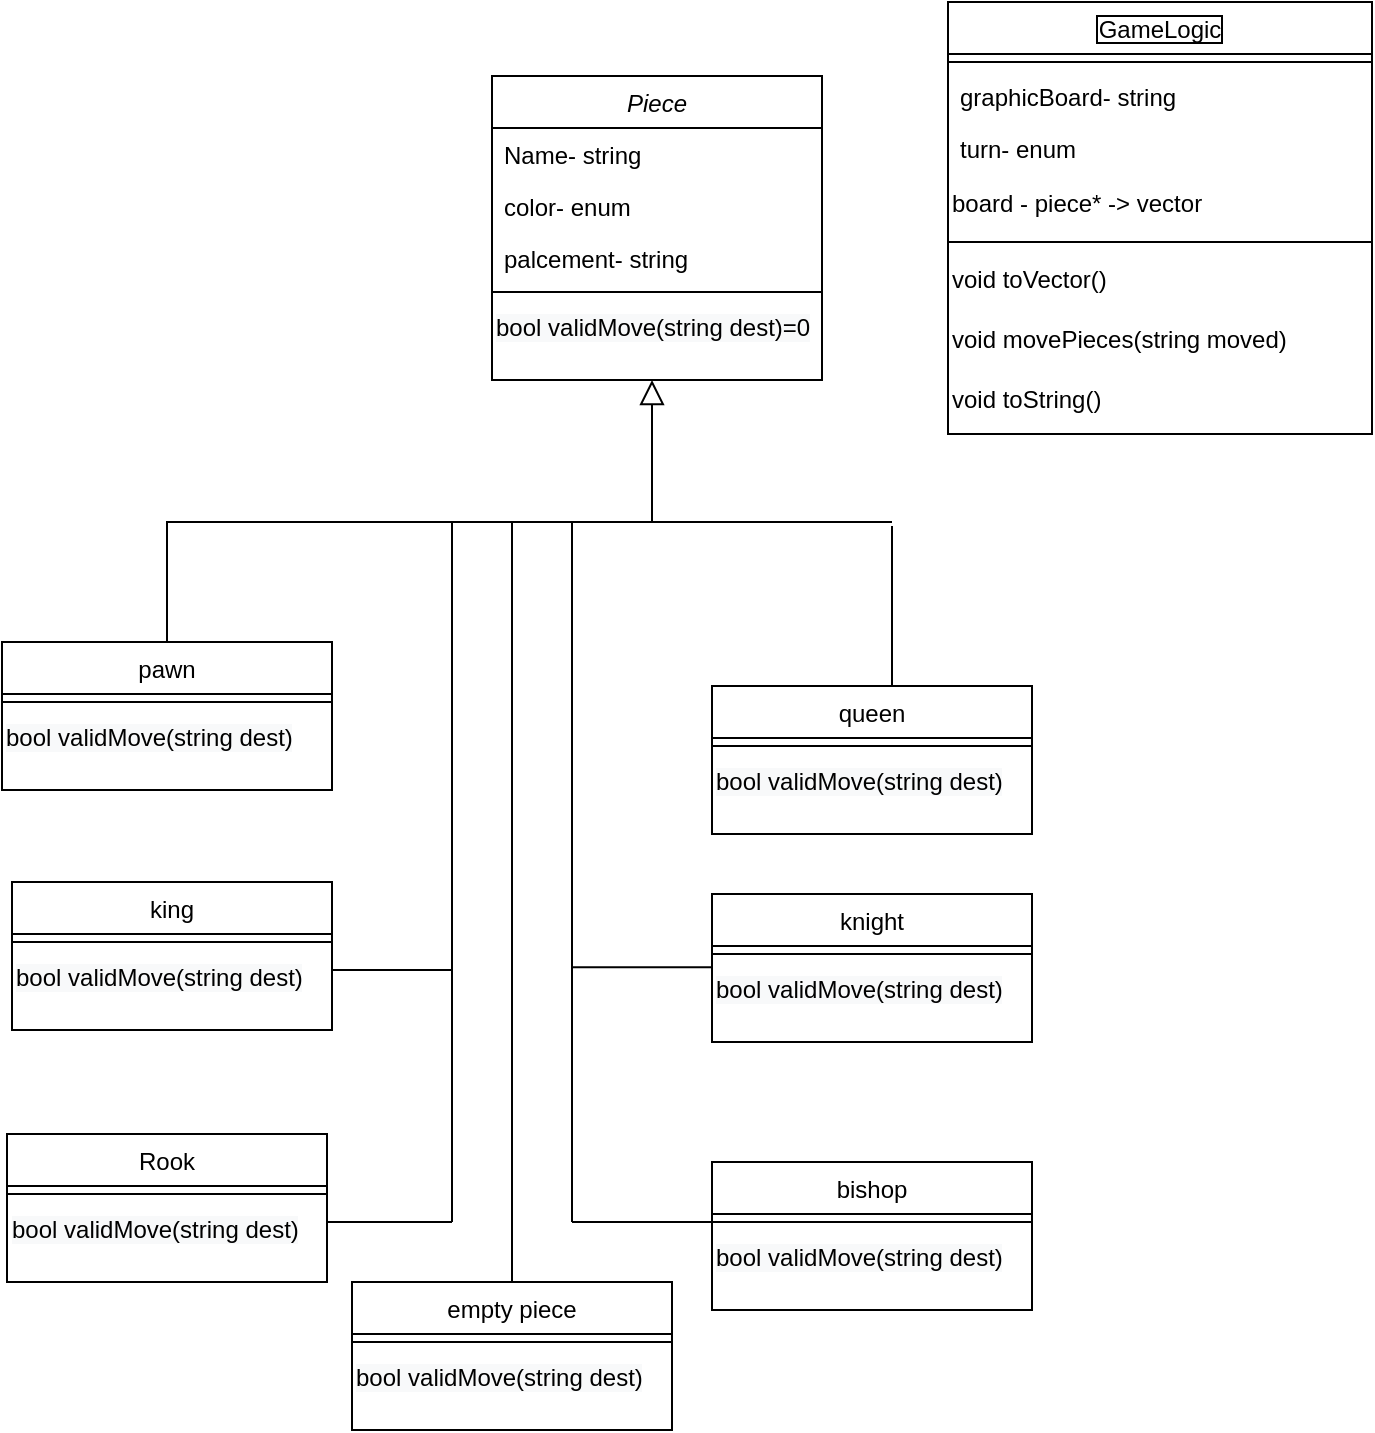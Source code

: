 <mxfile version="20.6.2" type="device"><diagram id="C5RBs43oDa-KdzZeNtuy" name="Page-1"><mxGraphModel dx="1038" dy="579" grid="1" gridSize="10" guides="1" tooltips="1" connect="1" arrows="1" fold="1" page="1" pageScale="1" pageWidth="827" pageHeight="1169" math="0" shadow="0"><root><mxCell id="WIyWlLk6GJQsqaUBKTNV-0"/><mxCell id="WIyWlLk6GJQsqaUBKTNV-1" parent="WIyWlLk6GJQsqaUBKTNV-0"/><mxCell id="zkfFHV4jXpPFQw0GAbJ--0" value="Piece" style="swimlane;fontStyle=2;align=center;verticalAlign=top;childLayout=stackLayout;horizontal=1;startSize=26;horizontalStack=0;resizeParent=1;resizeLast=0;collapsible=1;marginBottom=0;rounded=0;shadow=0;strokeWidth=1;" parent="WIyWlLk6GJQsqaUBKTNV-1" vertex="1"><mxGeometry x="280" y="77" width="165" height="152" as="geometry"><mxRectangle x="230" y="140" width="160" height="26" as="alternateBounds"/></mxGeometry></mxCell><mxCell id="zkfFHV4jXpPFQw0GAbJ--1" value="Name- string" style="text;align=left;verticalAlign=top;spacingLeft=4;spacingRight=4;overflow=hidden;rotatable=0;points=[[0,0.5],[1,0.5]];portConstraint=eastwest;" parent="zkfFHV4jXpPFQw0GAbJ--0" vertex="1"><mxGeometry y="26" width="165" height="26" as="geometry"/></mxCell><mxCell id="zkfFHV4jXpPFQw0GAbJ--2" value="color- enum" style="text;align=left;verticalAlign=top;spacingLeft=4;spacingRight=4;overflow=hidden;rotatable=0;points=[[0,0.5],[1,0.5]];portConstraint=eastwest;rounded=0;shadow=0;html=0;" parent="zkfFHV4jXpPFQw0GAbJ--0" vertex="1"><mxGeometry y="52" width="165" height="26" as="geometry"/></mxCell><mxCell id="zkfFHV4jXpPFQw0GAbJ--3" value="palcement- string" style="text;align=left;verticalAlign=top;spacingLeft=4;spacingRight=4;overflow=hidden;rotatable=0;points=[[0,0.5],[1,0.5]];portConstraint=eastwest;rounded=0;shadow=0;html=0;" parent="zkfFHV4jXpPFQw0GAbJ--0" vertex="1"><mxGeometry y="78" width="165" height="26" as="geometry"/></mxCell><mxCell id="zkfFHV4jXpPFQw0GAbJ--4" value="" style="line;html=1;strokeWidth=1;align=left;verticalAlign=middle;spacingTop=-1;spacingLeft=3;spacingRight=3;rotatable=0;labelPosition=right;points=[];portConstraint=eastwest;" parent="zkfFHV4jXpPFQw0GAbJ--0" vertex="1"><mxGeometry y="104" width="165" height="8" as="geometry"/></mxCell><mxCell id="6BPNUDuKYOSZ4VYUixkE-88" value="&lt;span style=&quot;color: rgb(0, 0, 0); font-family: Helvetica; font-size: 12px; font-style: normal; font-variant-ligatures: normal; font-variant-caps: normal; font-weight: 400; letter-spacing: normal; orphans: 2; text-align: center; text-indent: 0px; text-transform: none; widows: 2; word-spacing: 0px; -webkit-text-stroke-width: 0px; background-color: rgb(248, 249, 250); text-decoration-thickness: initial; text-decoration-style: initial; text-decoration-color: initial; float: none; display: inline !important;&quot;&gt;bool validMove(string dest)=0&lt;/span&gt;" style="text;whiteSpace=wrap;html=1;" parent="zkfFHV4jXpPFQw0GAbJ--0" vertex="1"><mxGeometry y="112" width="165" height="40" as="geometry"/></mxCell><mxCell id="zkfFHV4jXpPFQw0GAbJ--6" value="pawn" style="swimlane;fontStyle=0;align=center;verticalAlign=top;childLayout=stackLayout;horizontal=1;startSize=26;horizontalStack=0;resizeParent=1;resizeLast=0;collapsible=1;marginBottom=0;rounded=0;shadow=0;strokeWidth=1;" parent="WIyWlLk6GJQsqaUBKTNV-1" vertex="1"><mxGeometry x="35" y="360" width="165" height="74" as="geometry"><mxRectangle x="130" y="380" width="160" height="26" as="alternateBounds"/></mxGeometry></mxCell><mxCell id="zkfFHV4jXpPFQw0GAbJ--9" value="" style="line;html=1;strokeWidth=1;align=left;verticalAlign=middle;spacingTop=-1;spacingLeft=3;spacingRight=3;rotatable=0;labelPosition=right;points=[];portConstraint=eastwest;" parent="zkfFHV4jXpPFQw0GAbJ--6" vertex="1"><mxGeometry y="26" width="165" height="8" as="geometry"/></mxCell><mxCell id="6BPNUDuKYOSZ4VYUixkE-26" value="&lt;span style=&quot;color: rgb(0, 0, 0); font-family: Helvetica; font-size: 12px; font-style: normal; font-variant-ligatures: normal; font-variant-caps: normal; font-weight: 400; letter-spacing: normal; orphans: 2; text-align: center; text-indent: 0px; text-transform: none; widows: 2; word-spacing: 0px; -webkit-text-stroke-width: 0px; background-color: rgb(248, 249, 250); text-decoration-thickness: initial; text-decoration-style: initial; text-decoration-color: initial; float: none; display: inline !important;&quot;&gt;bool validMove(string dest)&lt;/span&gt;" style="text;whiteSpace=wrap;html=1;" parent="zkfFHV4jXpPFQw0GAbJ--6" vertex="1"><mxGeometry y="34" width="165" height="40" as="geometry"/></mxCell><mxCell id="zkfFHV4jXpPFQw0GAbJ--12" value="" style="endArrow=block;endSize=10;endFill=0;shadow=0;strokeWidth=1;rounded=0;edgeStyle=elbowEdgeStyle;elbow=vertical;" parent="WIyWlLk6GJQsqaUBKTNV-1" source="zkfFHV4jXpPFQw0GAbJ--6" target="zkfFHV4jXpPFQw0GAbJ--0" edge="1"><mxGeometry width="160" relative="1" as="geometry"><mxPoint x="200" y="203" as="sourcePoint"/><mxPoint x="200" y="203" as="targetPoint"/><Array as="points"><mxPoint x="360" y="300"/></Array></mxGeometry></mxCell><mxCell id="zkfFHV4jXpPFQw0GAbJ--13" value="bishop" style="swimlane;fontStyle=0;align=center;verticalAlign=top;childLayout=stackLayout;horizontal=1;startSize=26;horizontalStack=0;resizeParent=1;resizeLast=0;collapsible=1;marginBottom=0;rounded=0;shadow=0;strokeWidth=1;" parent="WIyWlLk6GJQsqaUBKTNV-1" vertex="1"><mxGeometry x="390" y="620" width="160" height="74" as="geometry"><mxRectangle x="340" y="380" width="170" height="26" as="alternateBounds"/></mxGeometry></mxCell><mxCell id="zkfFHV4jXpPFQw0GAbJ--15" value="" style="line;html=1;strokeWidth=1;align=left;verticalAlign=middle;spacingTop=-1;spacingLeft=3;spacingRight=3;rotatable=0;labelPosition=right;points=[];portConstraint=eastwest;" parent="zkfFHV4jXpPFQw0GAbJ--13" vertex="1"><mxGeometry y="26" width="160" height="8" as="geometry"/></mxCell><mxCell id="6BPNUDuKYOSZ4VYUixkE-84" value="&lt;span style=&quot;color: rgb(0, 0, 0); font-family: Helvetica; font-size: 12px; font-style: normal; font-variant-ligatures: normal; font-variant-caps: normal; font-weight: 400; letter-spacing: normal; orphans: 2; text-align: center; text-indent: 0px; text-transform: none; widows: 2; word-spacing: 0px; -webkit-text-stroke-width: 0px; background-color: rgb(248, 249, 250); text-decoration-thickness: initial; text-decoration-style: initial; text-decoration-color: initial; float: none; display: inline !important;&quot;&gt;bool validMove(string dest)&lt;/span&gt;" style="text;whiteSpace=wrap;html=1;" parent="zkfFHV4jXpPFQw0GAbJ--13" vertex="1"><mxGeometry y="34" width="160" height="40" as="geometry"/></mxCell><mxCell id="zkfFHV4jXpPFQw0GAbJ--17" value="GameLogic" style="swimlane;fontStyle=0;align=center;verticalAlign=top;childLayout=stackLayout;horizontal=1;startSize=26;horizontalStack=0;resizeParent=1;resizeLast=0;collapsible=1;marginBottom=0;rounded=0;shadow=0;strokeWidth=1;labelBorderColor=default;" parent="WIyWlLk6GJQsqaUBKTNV-1" vertex="1"><mxGeometry x="508" y="40" width="212" height="216" as="geometry"><mxRectangle x="550" y="140" width="160" height="26" as="alternateBounds"/></mxGeometry></mxCell><mxCell id="zkfFHV4jXpPFQw0GAbJ--23" value="" style="line;html=1;strokeWidth=1;align=left;verticalAlign=middle;spacingTop=-1;spacingLeft=3;spacingRight=3;rotatable=0;labelPosition=right;points=[];portConstraint=eastwest;" parent="zkfFHV4jXpPFQw0GAbJ--17" vertex="1"><mxGeometry y="26" width="212" height="8" as="geometry"/></mxCell><mxCell id="zkfFHV4jXpPFQw0GAbJ--24" value="graphicBoard- string" style="text;align=left;verticalAlign=top;spacingLeft=4;spacingRight=4;overflow=hidden;rotatable=0;points=[[0,0.5],[1,0.5]];portConstraint=eastwest;" parent="zkfFHV4jXpPFQw0GAbJ--17" vertex="1"><mxGeometry y="34" width="212" height="26" as="geometry"/></mxCell><mxCell id="zkfFHV4jXpPFQw0GAbJ--25" value="turn- enum" style="text;align=left;verticalAlign=top;spacingLeft=4;spacingRight=4;overflow=hidden;rotatable=0;points=[[0,0.5],[1,0.5]];portConstraint=eastwest;" parent="zkfFHV4jXpPFQw0GAbJ--17" vertex="1"><mxGeometry y="60" width="212" height="26" as="geometry"/></mxCell><mxCell id="6BPNUDuKYOSZ4VYUixkE-71" value="board - piece* -&amp;gt;&amp;nbsp;vector" style="text;html=1;align=left;verticalAlign=middle;resizable=0;points=[];autosize=1;strokeColor=none;fillColor=none;" parent="zkfFHV4jXpPFQw0GAbJ--17" vertex="1"><mxGeometry y="86" width="212" height="30" as="geometry"/></mxCell><mxCell id="6BPNUDuKYOSZ4VYUixkE-73" value="" style="line;html=1;strokeWidth=1;align=left;verticalAlign=middle;spacingTop=-1;spacingLeft=3;spacingRight=3;rotatable=0;labelPosition=right;points=[];portConstraint=eastwest;" parent="zkfFHV4jXpPFQw0GAbJ--17" vertex="1"><mxGeometry y="116" width="212" height="8" as="geometry"/></mxCell><mxCell id="6BPNUDuKYOSZ4VYUixkE-74" value="void toVector()" style="text;html=1;align=left;verticalAlign=middle;resizable=0;points=[];autosize=1;strokeColor=none;fillColor=none;" parent="zkfFHV4jXpPFQw0GAbJ--17" vertex="1"><mxGeometry y="124" width="212" height="30" as="geometry"/></mxCell><mxCell id="6BPNUDuKYOSZ4VYUixkE-75" value="void movePieces(string moved)" style="text;html=1;align=left;verticalAlign=middle;resizable=0;points=[];autosize=1;strokeColor=none;fillColor=none;" parent="zkfFHV4jXpPFQw0GAbJ--17" vertex="1"><mxGeometry y="154" width="212" height="30" as="geometry"/></mxCell><mxCell id="6BPNUDuKYOSZ4VYUixkE-81" value="void toString()" style="text;html=1;align=left;verticalAlign=middle;resizable=0;points=[];autosize=1;strokeColor=none;fillColor=none;" parent="zkfFHV4jXpPFQw0GAbJ--17" vertex="1"><mxGeometry y="184" width="212" height="30" as="geometry"/></mxCell><mxCell id="6BPNUDuKYOSZ4VYUixkE-1" value="king" style="swimlane;fontStyle=0;align=center;verticalAlign=top;childLayout=stackLayout;horizontal=1;startSize=26;horizontalStack=0;resizeParent=1;resizeLast=0;collapsible=1;marginBottom=0;rounded=0;shadow=0;strokeWidth=1;" parent="WIyWlLk6GJQsqaUBKTNV-1" vertex="1"><mxGeometry x="40" y="480" width="160" height="74" as="geometry"><mxRectangle x="340" y="380" width="170" height="26" as="alternateBounds"/></mxGeometry></mxCell><mxCell id="6BPNUDuKYOSZ4VYUixkE-2" value="" style="line;html=1;strokeWidth=1;align=left;verticalAlign=middle;spacingTop=-1;spacingLeft=3;spacingRight=3;rotatable=0;labelPosition=right;points=[];portConstraint=eastwest;" parent="6BPNUDuKYOSZ4VYUixkE-1" vertex="1"><mxGeometry y="26" width="160" height="8" as="geometry"/></mxCell><mxCell id="6BPNUDuKYOSZ4VYUixkE-82" value="&lt;span style=&quot;color: rgb(0, 0, 0); font-family: Helvetica; font-size: 12px; font-style: normal; font-variant-ligatures: normal; font-variant-caps: normal; font-weight: 400; letter-spacing: normal; orphans: 2; text-align: center; text-indent: 0px; text-transform: none; widows: 2; word-spacing: 0px; -webkit-text-stroke-width: 0px; background-color: rgb(248, 249, 250); text-decoration-thickness: initial; text-decoration-style: initial; text-decoration-color: initial; float: none; display: inline !important;&quot;&gt;bool validMove(string dest)&lt;/span&gt;" style="text;whiteSpace=wrap;html=1;" parent="6BPNUDuKYOSZ4VYUixkE-1" vertex="1"><mxGeometry y="34" width="160" height="40" as="geometry"/></mxCell><mxCell id="6BPNUDuKYOSZ4VYUixkE-4" value="knight" style="swimlane;fontStyle=0;align=center;verticalAlign=top;childLayout=stackLayout;horizontal=1;startSize=26;horizontalStack=0;resizeParent=1;resizeLast=0;collapsible=1;marginBottom=0;rounded=0;shadow=0;strokeWidth=1;" parent="WIyWlLk6GJQsqaUBKTNV-1" vertex="1"><mxGeometry x="390" y="486" width="160" height="74" as="geometry"><mxRectangle x="340" y="380" width="170" height="26" as="alternateBounds"/></mxGeometry></mxCell><mxCell id="6BPNUDuKYOSZ4VYUixkE-5" value="" style="line;html=1;strokeWidth=1;align=left;verticalAlign=middle;spacingTop=-1;spacingLeft=3;spacingRight=3;rotatable=0;labelPosition=right;points=[];portConstraint=eastwest;" parent="6BPNUDuKYOSZ4VYUixkE-4" vertex="1"><mxGeometry y="26" width="160" height="8" as="geometry"/></mxCell><mxCell id="6BPNUDuKYOSZ4VYUixkE-85" value="&lt;span style=&quot;color: rgb(0, 0, 0); font-family: Helvetica; font-size: 12px; font-style: normal; font-variant-ligatures: normal; font-variant-caps: normal; font-weight: 400; letter-spacing: normal; orphans: 2; text-align: center; text-indent: 0px; text-transform: none; widows: 2; word-spacing: 0px; -webkit-text-stroke-width: 0px; background-color: rgb(248, 249, 250); text-decoration-thickness: initial; text-decoration-style: initial; text-decoration-color: initial; float: none; display: inline !important;&quot;&gt;bool validMove(string dest)&lt;/span&gt;" style="text;whiteSpace=wrap;html=1;" parent="6BPNUDuKYOSZ4VYUixkE-4" vertex="1"><mxGeometry y="34" width="160" height="40" as="geometry"/></mxCell><mxCell id="6BPNUDuKYOSZ4VYUixkE-6" value="queen" style="swimlane;fontStyle=0;align=center;verticalAlign=top;childLayout=stackLayout;horizontal=1;startSize=26;horizontalStack=0;resizeParent=1;resizeLast=0;collapsible=1;marginBottom=0;rounded=0;shadow=0;strokeWidth=1;" parent="WIyWlLk6GJQsqaUBKTNV-1" vertex="1"><mxGeometry x="390" y="382" width="160" height="74" as="geometry"><mxRectangle x="340" y="380" width="170" height="26" as="alternateBounds"/></mxGeometry></mxCell><mxCell id="6BPNUDuKYOSZ4VYUixkE-7" value="" style="line;html=1;strokeWidth=1;align=left;verticalAlign=middle;spacingTop=-1;spacingLeft=3;spacingRight=3;rotatable=0;labelPosition=right;points=[];portConstraint=eastwest;" parent="6BPNUDuKYOSZ4VYUixkE-6" vertex="1"><mxGeometry y="26" width="160" height="8" as="geometry"/></mxCell><mxCell id="6BPNUDuKYOSZ4VYUixkE-86" value="&lt;span style=&quot;color: rgb(0, 0, 0); font-family: Helvetica; font-size: 12px; font-style: normal; font-variant-ligatures: normal; font-variant-caps: normal; font-weight: 400; letter-spacing: normal; orphans: 2; text-align: center; text-indent: 0px; text-transform: none; widows: 2; word-spacing: 0px; -webkit-text-stroke-width: 0px; background-color: rgb(248, 249, 250); text-decoration-thickness: initial; text-decoration-style: initial; text-decoration-color: initial; float: none; display: inline !important;&quot;&gt;bool validMove(string dest)&lt;/span&gt;" style="text;whiteSpace=wrap;html=1;" parent="6BPNUDuKYOSZ4VYUixkE-6" vertex="1"><mxGeometry y="34" width="160" height="40" as="geometry"/></mxCell><mxCell id="6BPNUDuKYOSZ4VYUixkE-14" value="" style="endArrow=none;html=1;rounded=0;" parent="WIyWlLk6GJQsqaUBKTNV-1" edge="1"><mxGeometry width="50" height="50" relative="1" as="geometry"><mxPoint x="480" y="302" as="sourcePoint"/><mxPoint x="480" y="382" as="targetPoint"/></mxGeometry></mxCell><mxCell id="6BPNUDuKYOSZ4VYUixkE-16" value="" style="endArrow=none;html=1;rounded=0;exitX=1;exitY=0.25;exitDx=0;exitDy=0;" parent="WIyWlLk6GJQsqaUBKTNV-1" edge="1"><mxGeometry width="50" height="50" relative="1" as="geometry"><mxPoint x="197.5" y="650" as="sourcePoint"/><mxPoint x="260" y="650" as="targetPoint"/></mxGeometry></mxCell><mxCell id="6BPNUDuKYOSZ4VYUixkE-17" value="Rook" style="swimlane;fontStyle=0;align=center;verticalAlign=top;childLayout=stackLayout;horizontal=1;startSize=26;horizontalStack=0;resizeParent=1;resizeLast=0;collapsible=1;marginBottom=0;rounded=0;shadow=0;strokeWidth=1;" parent="WIyWlLk6GJQsqaUBKTNV-1" vertex="1"><mxGeometry x="37.5" y="606" width="160" height="74" as="geometry"><mxRectangle x="340" y="380" width="170" height="26" as="alternateBounds"/></mxGeometry></mxCell><mxCell id="6BPNUDuKYOSZ4VYUixkE-18" value="" style="line;html=1;strokeWidth=1;align=left;verticalAlign=middle;spacingTop=-1;spacingLeft=3;spacingRight=3;rotatable=0;labelPosition=right;points=[];portConstraint=eastwest;" parent="6BPNUDuKYOSZ4VYUixkE-17" vertex="1"><mxGeometry y="26" width="160" height="8" as="geometry"/></mxCell><mxCell id="6BPNUDuKYOSZ4VYUixkE-83" value="&lt;span style=&quot;color: rgb(0, 0, 0); font-family: Helvetica; font-size: 12px; font-style: normal; font-variant-ligatures: normal; font-variant-caps: normal; font-weight: 400; letter-spacing: normal; orphans: 2; text-align: center; text-indent: 0px; text-transform: none; widows: 2; word-spacing: 0px; -webkit-text-stroke-width: 0px; background-color: rgb(248, 249, 250); text-decoration-thickness: initial; text-decoration-style: initial; text-decoration-color: initial; float: none; display: inline !important;&quot;&gt;bool validMove(string dest)&lt;/span&gt;" style="text;whiteSpace=wrap;html=1;" parent="6BPNUDuKYOSZ4VYUixkE-17" vertex="1"><mxGeometry y="34" width="160" height="40" as="geometry"/></mxCell><mxCell id="6BPNUDuKYOSZ4VYUixkE-22" value="empty piece" style="swimlane;fontStyle=0;align=center;verticalAlign=top;childLayout=stackLayout;horizontal=1;startSize=26;horizontalStack=0;resizeParent=1;resizeLast=0;collapsible=1;marginBottom=0;rounded=0;shadow=0;strokeWidth=1;" parent="WIyWlLk6GJQsqaUBKTNV-1" vertex="1"><mxGeometry x="210" y="680" width="160" height="74" as="geometry"><mxRectangle x="340" y="380" width="170" height="26" as="alternateBounds"/></mxGeometry></mxCell><mxCell id="6BPNUDuKYOSZ4VYUixkE-23" value="" style="line;html=1;strokeWidth=1;align=left;verticalAlign=middle;spacingTop=-1;spacingLeft=3;spacingRight=3;rotatable=0;labelPosition=right;points=[];portConstraint=eastwest;" parent="6BPNUDuKYOSZ4VYUixkE-22" vertex="1"><mxGeometry y="26" width="160" height="8" as="geometry"/></mxCell><mxCell id="6BPNUDuKYOSZ4VYUixkE-87" value="&lt;span style=&quot;color: rgb(0, 0, 0); font-family: Helvetica; font-size: 12px; font-style: normal; font-variant-ligatures: normal; font-variant-caps: normal; font-weight: 400; letter-spacing: normal; orphans: 2; text-align: center; text-indent: 0px; text-transform: none; widows: 2; word-spacing: 0px; -webkit-text-stroke-width: 0px; background-color: rgb(248, 249, 250); text-decoration-thickness: initial; text-decoration-style: initial; text-decoration-color: initial; float: none; display: inline !important;&quot;&gt;bool validMove(string dest)&lt;/span&gt;" style="text;whiteSpace=wrap;html=1;" parent="6BPNUDuKYOSZ4VYUixkE-22" vertex="1"><mxGeometry y="34" width="160" height="40" as="geometry"/></mxCell><mxCell id="6BPNUDuKYOSZ4VYUixkE-32" value="" style="endArrow=none;html=1;rounded=0;exitX=1;exitY=0.25;exitDx=0;exitDy=0;" parent="WIyWlLk6GJQsqaUBKTNV-1" edge="1"><mxGeometry width="50" height="50" relative="1" as="geometry"><mxPoint x="200" y="524" as="sourcePoint"/><mxPoint x="260" y="524" as="targetPoint"/></mxGeometry></mxCell><mxCell id="6BPNUDuKYOSZ4VYUixkE-34" value="" style="endArrow=none;html=1;rounded=0;" parent="WIyWlLk6GJQsqaUBKTNV-1" edge="1"><mxGeometry width="50" height="50" relative="1" as="geometry"><mxPoint x="260" y="650" as="sourcePoint"/><mxPoint x="260" y="300" as="targetPoint"/></mxGeometry></mxCell><mxCell id="6BPNUDuKYOSZ4VYUixkE-52" value="" style="endArrow=none;html=1;rounded=0;" parent="WIyWlLk6GJQsqaUBKTNV-1" edge="1"><mxGeometry width="50" height="50" relative="1" as="geometry"><mxPoint x="360" y="300" as="sourcePoint"/><mxPoint x="480" y="300" as="targetPoint"/></mxGeometry></mxCell><mxCell id="6BPNUDuKYOSZ4VYUixkE-66" value="" style="endArrow=none;html=1;rounded=0;exitX=1;exitY=0.25;exitDx=0;exitDy=0;" parent="WIyWlLk6GJQsqaUBKTNV-1" edge="1"><mxGeometry width="50" height="50" relative="1" as="geometry"><mxPoint x="320" y="522.58" as="sourcePoint"/><mxPoint x="390" y="522.58" as="targetPoint"/></mxGeometry></mxCell><mxCell id="6BPNUDuKYOSZ4VYUixkE-67" value="" style="endArrow=none;html=1;rounded=0;" parent="WIyWlLk6GJQsqaUBKTNV-1" edge="1"><mxGeometry width="50" height="50" relative="1" as="geometry"><mxPoint x="320" y="650" as="sourcePoint"/><mxPoint x="390" y="650" as="targetPoint"/></mxGeometry></mxCell><mxCell id="6BPNUDuKYOSZ4VYUixkE-68" value="" style="endArrow=none;html=1;rounded=0;" parent="WIyWlLk6GJQsqaUBKTNV-1" edge="1"><mxGeometry width="50" height="50" relative="1" as="geometry"><mxPoint x="320" y="650" as="sourcePoint"/><mxPoint x="320" y="300" as="targetPoint"/></mxGeometry></mxCell><mxCell id="6BPNUDuKYOSZ4VYUixkE-69" value="" style="endArrow=none;html=1;rounded=0;exitX=0.5;exitY=0;exitDx=0;exitDy=0;" parent="WIyWlLk6GJQsqaUBKTNV-1" source="6BPNUDuKYOSZ4VYUixkE-22" edge="1"><mxGeometry width="50" height="50" relative="1" as="geometry"><mxPoint x="270" y="670" as="sourcePoint"/><mxPoint x="290" y="300" as="targetPoint"/></mxGeometry></mxCell></root></mxGraphModel></diagram></mxfile>
